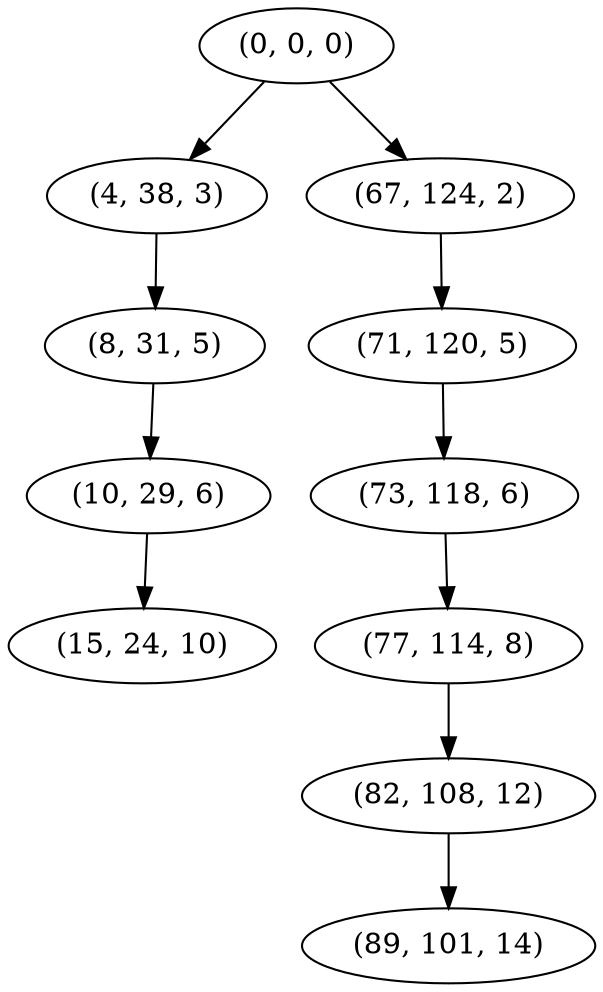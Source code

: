 digraph tree {
    "(0, 0, 0)";
    "(4, 38, 3)";
    "(8, 31, 5)";
    "(10, 29, 6)";
    "(15, 24, 10)";
    "(67, 124, 2)";
    "(71, 120, 5)";
    "(73, 118, 6)";
    "(77, 114, 8)";
    "(82, 108, 12)";
    "(89, 101, 14)";
    "(0, 0, 0)" -> "(4, 38, 3)";
    "(0, 0, 0)" -> "(67, 124, 2)";
    "(4, 38, 3)" -> "(8, 31, 5)";
    "(8, 31, 5)" -> "(10, 29, 6)";
    "(10, 29, 6)" -> "(15, 24, 10)";
    "(67, 124, 2)" -> "(71, 120, 5)";
    "(71, 120, 5)" -> "(73, 118, 6)";
    "(73, 118, 6)" -> "(77, 114, 8)";
    "(77, 114, 8)" -> "(82, 108, 12)";
    "(82, 108, 12)" -> "(89, 101, 14)";
}
